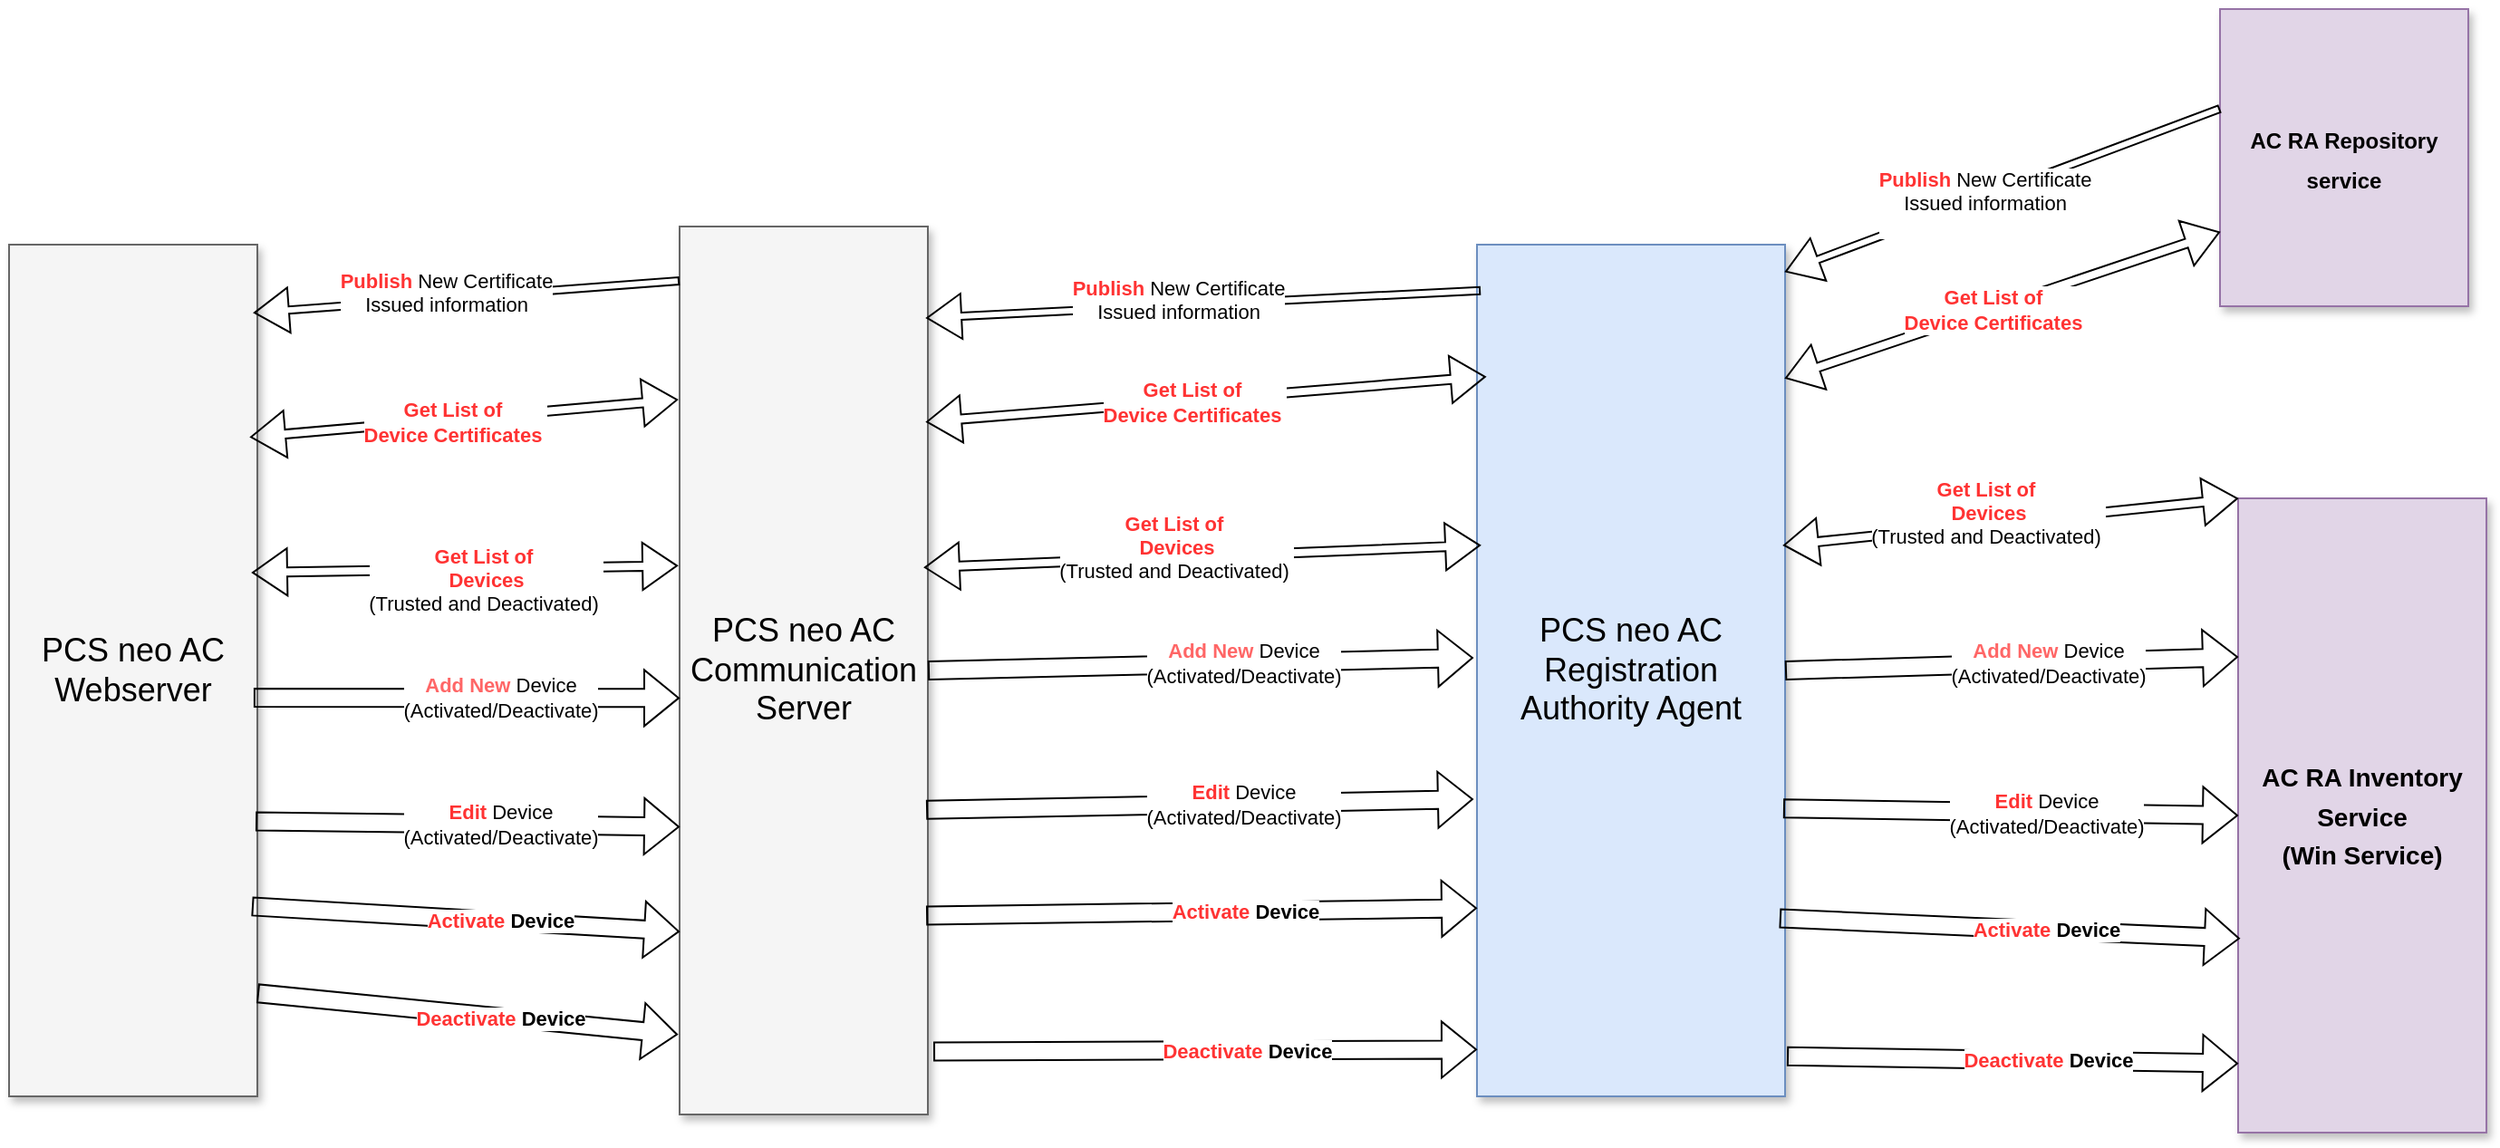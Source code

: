 <mxfile version="26.2.12">
  <diagram name="Page-1" id="90a13364-a465-7bf4-72fc-28e22215d7a0">
    <mxGraphModel dx="1428" dy="871" grid="1" gridSize="10" guides="1" tooltips="1" connect="1" arrows="1" fold="1" page="1" pageScale="1.5" pageWidth="1169" pageHeight="826" background="none" math="0" shadow="0">
      <root>
        <mxCell id="0" style=";html=1;" />
        <mxCell id="1" style=";html=1;" parent="0" />
        <mxCell id="3a17f1ce550125da-2" value="PCS neo AC Registration Authority Agent" style="whiteSpace=wrap;html=1;shadow=1;fontSize=18;fillColor=#dae8fc;strokeColor=#6c8ebf;" parent="1" vertex="1">
          <mxGeometry x="860" y="410" width="170" height="470" as="geometry" />
        </mxCell>
        <mxCell id="3a17f1ce550125da-8" value="PCS neo AC Communication Server" style="whiteSpace=wrap;html=1;shadow=1;fontSize=18;fillColor=#f5f5f5;strokeColor=#666666;" parent="1" vertex="1">
          <mxGeometry x="420" y="400" width="137" height="490" as="geometry" />
        </mxCell>
        <mxCell id="TgcMQ4FQ4k8ikJFSrqYq-2" value="&lt;b&gt;&lt;span style=&quot;font-size: 12px; text-wrap-mode: nowrap;&quot;&gt;AC RA Repository&lt;/span&gt;&lt;br style=&quot;padding: 0px; margin: 0px; font-size: 12px; text-wrap-mode: nowrap;&quot;&gt;&lt;span style=&quot;font-size: 12px; text-wrap-mode: nowrap;&quot;&gt;service&lt;/span&gt;&lt;/b&gt;" style="whiteSpace=wrap;html=1;shadow=1;fontSize=18;fillColor=#e1d5e7;strokeColor=#9673a6;" vertex="1" parent="1">
          <mxGeometry x="1270" y="280" width="137" height="164" as="geometry" />
        </mxCell>
        <mxCell id="TgcMQ4FQ4k8ikJFSrqYq-3" value="&lt;div&gt;&lt;font style=&quot;font-size: 14px;&quot;&gt;&lt;b&gt;AC RA Inventory Service&lt;/b&gt;&lt;/font&gt;&lt;/div&gt;&lt;div&gt;&lt;font style=&quot;font-size: 14px;&quot;&gt;&lt;b&gt;(Win Service)&lt;/b&gt;&lt;/font&gt;&lt;/div&gt;" style="whiteSpace=wrap;html=1;shadow=1;fontSize=18;fillColor=#e1d5e7;strokeColor=#9673a6;" vertex="1" parent="1">
          <mxGeometry x="1280" y="550" width="137" height="350" as="geometry" />
        </mxCell>
        <mxCell id="TgcMQ4FQ4k8ikJFSrqYq-4" value="PCS neo AC Webserver" style="whiteSpace=wrap;html=1;shadow=1;fontSize=18;fillColor=#f5f5f5;strokeColor=#666666;" vertex="1" parent="1">
          <mxGeometry x="50" y="410" width="137" height="470" as="geometry" />
        </mxCell>
        <mxCell id="TgcMQ4FQ4k8ikJFSrqYq-8" value="" style="shape=flexArrow;endArrow=classic;html=1;rounded=0;entryX=0.993;entryY=0.103;entryDx=0;entryDy=0;exitX=0.012;exitY=0.054;exitDx=0;exitDy=0;exitPerimeter=0;entryPerimeter=0;width=4;" edge="1" parent="1" source="3a17f1ce550125da-2" target="3a17f1ce550125da-8">
          <mxGeometry width="50" height="50" relative="1" as="geometry">
            <mxPoint x="450" y="490" as="sourcePoint" />
            <mxPoint x="500" y="440" as="targetPoint" />
          </mxGeometry>
        </mxCell>
        <mxCell id="TgcMQ4FQ4k8ikJFSrqYq-9" value="&lt;div&gt;&lt;div&gt;&lt;b&gt;&lt;font style=&quot;color: rgb(255, 51, 51);&quot;&gt;Publish&amp;nbsp;&lt;/font&gt;&lt;/b&gt;New Certificate&lt;div&gt;Issued information&lt;br&gt;&lt;div&gt;&lt;br&gt;&lt;/div&gt;&lt;/div&gt;&lt;/div&gt;&lt;/div&gt;" style="edgeLabel;html=1;align=center;verticalAlign=middle;resizable=0;points=[];" vertex="1" connectable="0" parent="TgcMQ4FQ4k8ikJFSrqYq-8">
          <mxGeometry x="0.097" y="3" relative="1" as="geometry">
            <mxPoint as="offset" />
          </mxGeometry>
        </mxCell>
        <mxCell id="TgcMQ4FQ4k8ikJFSrqYq-12" value="" style="shape=flexArrow;endArrow=classic;html=1;rounded=0;entryX=0.985;entryY=0.08;entryDx=0;entryDy=0;entryPerimeter=0;width=4;" edge="1" parent="1" target="TgcMQ4FQ4k8ikJFSrqYq-4">
          <mxGeometry width="50" height="50" relative="1" as="geometry">
            <mxPoint x="420" y="430" as="sourcePoint" />
            <mxPoint x="564" y="438" as="targetPoint" />
          </mxGeometry>
        </mxCell>
        <mxCell id="TgcMQ4FQ4k8ikJFSrqYq-13" value="&lt;b&gt;&lt;font style=&quot;color: rgb(255, 51, 51);&quot;&gt;Publish &lt;/font&gt;&lt;/b&gt;New Certificate&lt;div&gt;Issued information&lt;br&gt;&lt;div&gt;&lt;br&gt;&lt;/div&gt;&lt;/div&gt;" style="edgeLabel;html=1;align=center;verticalAlign=middle;resizable=0;points=[];" vertex="1" connectable="0" parent="TgcMQ4FQ4k8ikJFSrqYq-12">
          <mxGeometry x="0.097" y="3" relative="1" as="geometry">
            <mxPoint as="offset" />
          </mxGeometry>
        </mxCell>
        <mxCell id="TgcMQ4FQ4k8ikJFSrqYq-14" value="" style="shape=flexArrow;endArrow=classic;html=1;rounded=0;exitX=0;exitY=0.335;exitDx=0;exitDy=0;exitPerimeter=0;width=4;entryX=1;entryY=0.032;entryDx=0;entryDy=0;entryPerimeter=0;" edge="1" parent="1" source="TgcMQ4FQ4k8ikJFSrqYq-2" target="3a17f1ce550125da-2">
          <mxGeometry width="50" height="50" relative="1" as="geometry">
            <mxPoint x="872" y="435" as="sourcePoint" />
            <mxPoint x="564" y="438" as="targetPoint" />
          </mxGeometry>
        </mxCell>
        <mxCell id="TgcMQ4FQ4k8ikJFSrqYq-15" value="&lt;div&gt;&lt;div&gt;&lt;b&gt;&lt;font style=&quot;color: rgb(255, 51, 51);&quot;&gt;Publish&amp;nbsp;&lt;/font&gt;&lt;/b&gt;New Certificate&lt;div&gt;Issued information&lt;br&gt;&lt;div&gt;&lt;br&gt;&lt;/div&gt;&lt;/div&gt;&lt;/div&gt;&lt;/div&gt;" style="edgeLabel;html=1;align=center;verticalAlign=middle;resizable=0;points=[];" vertex="1" connectable="0" parent="TgcMQ4FQ4k8ikJFSrqYq-14">
          <mxGeometry x="0.097" y="3" relative="1" as="geometry">
            <mxPoint as="offset" />
          </mxGeometry>
        </mxCell>
        <mxCell id="TgcMQ4FQ4k8ikJFSrqYq-16" value="" style="shape=flexArrow;endArrow=classic;startArrow=classic;html=1;rounded=0;exitX=1;exitY=0.157;exitDx=0;exitDy=0;exitPerimeter=0;width=5;entryX=0;entryY=0.75;entryDx=0;entryDy=0;" edge="1" parent="1" source="3a17f1ce550125da-2" target="TgcMQ4FQ4k8ikJFSrqYq-2">
          <mxGeometry width="100" height="100" relative="1" as="geometry">
            <mxPoint x="1150" y="510" as="sourcePoint" />
            <mxPoint x="1250" y="410" as="targetPoint" />
          </mxGeometry>
        </mxCell>
        <mxCell id="TgcMQ4FQ4k8ikJFSrqYq-17" value="&lt;b&gt;&lt;font style=&quot;color: rgb(255, 51, 51);&quot;&gt;Get List of&amp;nbsp;&lt;/font&gt;&lt;/b&gt;&lt;div&gt;&lt;b&gt;&lt;font style=&quot;color: rgb(255, 51, 51);&quot;&gt;Device Certificates&amp;nbsp;&lt;/font&gt;&lt;/b&gt;&lt;/div&gt;" style="edgeLabel;html=1;align=center;verticalAlign=middle;resizable=0;points=[];" vertex="1" connectable="0" parent="TgcMQ4FQ4k8ikJFSrqYq-16">
          <mxGeometry x="-0.04" y="-1" relative="1" as="geometry">
            <mxPoint as="offset" />
          </mxGeometry>
        </mxCell>
        <mxCell id="TgcMQ4FQ4k8ikJFSrqYq-19" value="" style="shape=flexArrow;endArrow=classic;startArrow=classic;html=1;rounded=0;exitX=0.993;exitY=0.22;exitDx=0;exitDy=0;width=5;entryX=0.029;entryY=0.155;entryDx=0;entryDy=0;entryPerimeter=0;exitPerimeter=0;" edge="1" parent="1" source="3a17f1ce550125da-8" target="3a17f1ce550125da-2">
          <mxGeometry width="100" height="100" relative="1" as="geometry">
            <mxPoint x="557" y="530" as="sourcePoint" />
            <mxPoint x="767" y="390" as="targetPoint" />
          </mxGeometry>
        </mxCell>
        <mxCell id="TgcMQ4FQ4k8ikJFSrqYq-20" value="&lt;b&gt;&lt;font style=&quot;color: rgb(255, 51, 51);&quot;&gt;Get List of&amp;nbsp;&lt;/font&gt;&lt;/b&gt;&lt;div&gt;&lt;b&gt;&lt;font style=&quot;color: rgb(255, 51, 51);&quot;&gt;Device Certificates&amp;nbsp;&lt;/font&gt;&lt;/b&gt;&lt;/div&gt;" style="edgeLabel;html=1;align=center;verticalAlign=middle;resizable=0;points=[];" vertex="1" connectable="0" parent="TgcMQ4FQ4k8ikJFSrqYq-19">
          <mxGeometry x="-0.04" y="-1" relative="1" as="geometry">
            <mxPoint as="offset" />
          </mxGeometry>
        </mxCell>
        <mxCell id="TgcMQ4FQ4k8ikJFSrqYq-21" value="" style="shape=flexArrow;endArrow=classic;startArrow=classic;html=1;rounded=0;exitX=0.971;exitY=0.226;exitDx=0;exitDy=0;width=5;entryX=-0.007;entryY=0.195;entryDx=0;entryDy=0;exitPerimeter=0;entryPerimeter=0;" edge="1" parent="1" source="TgcMQ4FQ4k8ikJFSrqYq-4" target="3a17f1ce550125da-8">
          <mxGeometry width="100" height="100" relative="1" as="geometry">
            <mxPoint x="190" y="482.5" as="sourcePoint" />
            <mxPoint x="494" y="477.5" as="targetPoint" />
          </mxGeometry>
        </mxCell>
        <mxCell id="TgcMQ4FQ4k8ikJFSrqYq-22" value="&lt;b&gt;&lt;font style=&quot;color: rgb(255, 51, 51);&quot;&gt;Get List of&amp;nbsp;&lt;/font&gt;&lt;/b&gt;&lt;div&gt;&lt;b&gt;&lt;font style=&quot;color: rgb(255, 51, 51);&quot;&gt;Device Certificates&amp;nbsp;&lt;/font&gt;&lt;/b&gt;&lt;/div&gt;" style="edgeLabel;html=1;align=center;verticalAlign=middle;resizable=0;points=[];" vertex="1" connectable="0" parent="TgcMQ4FQ4k8ikJFSrqYq-21">
          <mxGeometry x="-0.04" y="-1" relative="1" as="geometry">
            <mxPoint as="offset" />
          </mxGeometry>
        </mxCell>
        <mxCell id="TgcMQ4FQ4k8ikJFSrqYq-23" value="" style="shape=flexArrow;endArrow=classic;startArrow=classic;html=1;rounded=0;exitX=0.994;exitY=0.353;exitDx=0;exitDy=0;exitPerimeter=0;width=5;entryX=0;entryY=0;entryDx=0;entryDy=0;" edge="1" parent="1" source="3a17f1ce550125da-2" target="TgcMQ4FQ4k8ikJFSrqYq-3">
          <mxGeometry width="100" height="100" relative="1" as="geometry">
            <mxPoint x="1040" y="553" as="sourcePoint" />
            <mxPoint x="1250" y="413" as="targetPoint" />
          </mxGeometry>
        </mxCell>
        <mxCell id="TgcMQ4FQ4k8ikJFSrqYq-29" value="&lt;span style=&quot;color: rgba(0, 0, 0, 0); font-family: monospace; font-size: 0px; text-align: start; background-color: rgb(236, 236, 236);&quot;&gt;%3CmxGraphModel%3E%3Croot%3E%3CmxCell%20id%3D%220%22%2F%3E%3CmxCell%20id%3D%221%22%20parent%3D%220%22%2F%3E%3CmxCell%20id%3D%222%22%20value%3D%22Get%20List%20of%26amp%3Bnbsp%3B%26lt%3Bdiv%26gt%3BDevice%20Certificates%26amp%3Bnbsp%3B%26lt%3B%2Fdiv%26gt%3B%22%20style%3D%22edgeLabel%3Bhtml%3D1%3Balign%3Dcenter%3BverticalAlign%3Dmiddle%3Bresizable%3D0%3Bpoints%3D%5B%5D%3B%22%20vertex%3D%221%22%20connectable%3D%220%22%20parent%3D%221%22%3E%3CmxGeometry%20x%3D%221131.333%22%20y%3D%22476.407%22%20as%3D%22geometry%22%2F%3E%3C%2FmxCell%3E%3C%2Froot%3E%3C%2FmxGraphModel%3E&lt;/span&gt;" style="edgeLabel;html=1;align=center;verticalAlign=middle;resizable=0;points=[];" vertex="1" connectable="0" parent="TgcMQ4FQ4k8ikJFSrqYq-23">
          <mxGeometry x="-0.078" y="4" relative="1" as="geometry">
            <mxPoint as="offset" />
          </mxGeometry>
        </mxCell>
        <mxCell id="TgcMQ4FQ4k8ikJFSrqYq-30" value="&lt;b&gt;&lt;font style=&quot;color: rgb(255, 51, 51);&quot;&gt;Get List of&amp;nbsp;&lt;/font&gt;&lt;/b&gt;&lt;div&gt;&lt;b&gt;&lt;font style=&quot;color: rgb(255, 51, 51);&quot;&gt;Devices&lt;/font&gt;&lt;/b&gt;&lt;/div&gt;&lt;div&gt;(Trusted and Deactivated)&amp;nbsp;&lt;/div&gt;" style="edgeLabel;html=1;align=center;verticalAlign=middle;resizable=0;points=[];" vertex="1" connectable="0" parent="TgcMQ4FQ4k8ikJFSrqYq-23">
          <mxGeometry x="-0.096" y="6" relative="1" as="geometry">
            <mxPoint as="offset" />
          </mxGeometry>
        </mxCell>
        <mxCell id="TgcMQ4FQ4k8ikJFSrqYq-31" value="" style="shape=flexArrow;endArrow=classic;startArrow=classic;html=1;rounded=0;width=5;entryX=0.012;entryY=0.353;entryDx=0;entryDy=0;entryPerimeter=0;exitX=0.985;exitY=0.384;exitDx=0;exitDy=0;exitPerimeter=0;" edge="1" parent="1" source="3a17f1ce550125da-8" target="3a17f1ce550125da-2">
          <mxGeometry width="100" height="100" relative="1" as="geometry">
            <mxPoint x="1044" y="622" as="sourcePoint" />
            <mxPoint x="1200" y="740" as="targetPoint" />
          </mxGeometry>
        </mxCell>
        <mxCell id="TgcMQ4FQ4k8ikJFSrqYq-32" value="&lt;span style=&quot;color: rgba(0, 0, 0, 0); font-family: monospace; font-size: 0px; text-align: start; background-color: rgb(236, 236, 236);&quot;&gt;%3CmxGraphModel%3E%3Croot%3E%3CmxCell%20id%3D%220%22%2F%3E%3CmxCell%20id%3D%221%22%20parent%3D%220%22%2F%3E%3CmxCell%20id%3D%222%22%20value%3D%22Get%20List%20of%26amp%3Bnbsp%3B%26lt%3Bdiv%26gt%3BDevice%20Certificates%26amp%3Bnbsp%3B%26lt%3B%2Fdiv%26gt%3B%22%20style%3D%22edgeLabel%3Bhtml%3D1%3Balign%3Dcenter%3BverticalAlign%3Dmiddle%3Bresizable%3D0%3Bpoints%3D%5B%5D%3B%22%20vertex%3D%221%22%20connectable%3D%220%22%20parent%3D%221%22%3E%3CmxGeometry%20x%3D%221131.333%22%20y%3D%22476.407%22%20as%3D%22geometry%22%2F%3E%3C%2FmxCell%3E%3C%2Froot%3E%3C%2FmxGraphModel%3E&lt;/span&gt;" style="edgeLabel;html=1;align=center;verticalAlign=middle;resizable=0;points=[];" vertex="1" connectable="0" parent="TgcMQ4FQ4k8ikJFSrqYq-31">
          <mxGeometry x="-0.078" y="4" relative="1" as="geometry">
            <mxPoint as="offset" />
          </mxGeometry>
        </mxCell>
        <mxCell id="TgcMQ4FQ4k8ikJFSrqYq-33" value="&lt;b&gt;&lt;font style=&quot;color: rgb(255, 51, 51);&quot;&gt;Get List of&amp;nbsp;&lt;/font&gt;&lt;/b&gt;&lt;div&gt;&lt;b&gt;&lt;font style=&quot;color: rgb(255, 51, 51);&quot;&gt;Devices&lt;/font&gt;&lt;/b&gt;&lt;/div&gt;&lt;div&gt;(Trusted and Deactivated)&amp;nbsp;&lt;/div&gt;" style="edgeLabel;html=1;align=center;verticalAlign=middle;resizable=0;points=[];" vertex="1" connectable="0" parent="TgcMQ4FQ4k8ikJFSrqYq-31">
          <mxGeometry x="-0.096" y="6" relative="1" as="geometry">
            <mxPoint as="offset" />
          </mxGeometry>
        </mxCell>
        <mxCell id="TgcMQ4FQ4k8ikJFSrqYq-34" value="" style="shape=flexArrow;endArrow=classic;startArrow=classic;html=1;rounded=0;width=5;entryX=0.978;entryY=0.385;entryDx=0;entryDy=0;entryPerimeter=0;exitX=-0.007;exitY=0.382;exitDx=0;exitDy=0;exitPerimeter=0;" edge="1" parent="1" source="3a17f1ce550125da-8" target="TgcMQ4FQ4k8ikJFSrqYq-4">
          <mxGeometry width="100" height="100" relative="1" as="geometry">
            <mxPoint x="565" y="567" as="sourcePoint" />
            <mxPoint x="871" y="563" as="targetPoint" />
          </mxGeometry>
        </mxCell>
        <mxCell id="TgcMQ4FQ4k8ikJFSrqYq-35" value="&lt;span style=&quot;color: rgba(0, 0, 0, 0); font-family: monospace; font-size: 0px; text-align: start; background-color: rgb(236, 236, 236);&quot;&gt;%3CmxGraphModel%3E%3Croot%3E%3CmxCell%20id%3D%220%22%2F%3E%3CmxCell%20id%3D%221%22%20parent%3D%220%22%2F%3E%3CmxCell%20id%3D%222%22%20value%3D%22Get%20List%20of%26amp%3Bnbsp%3B%26lt%3Bdiv%26gt%3BDevice%20Certificates%26amp%3Bnbsp%3B%26lt%3B%2Fdiv%26gt%3B%22%20style%3D%22edgeLabel%3Bhtml%3D1%3Balign%3Dcenter%3BverticalAlign%3Dmiddle%3Bresizable%3D0%3Bpoints%3D%5B%5D%3B%22%20vertex%3D%221%22%20connectable%3D%220%22%20parent%3D%221%22%3E%3CmxGeometry%20x%3D%221131.333%22%20y%3D%22476.407%22%20as%3D%22geometry%22%2F%3E%3C%2FmxCell%3E%3C%2Froot%3E%3C%2FmxGraphModel%3E&lt;/span&gt;" style="edgeLabel;html=1;align=center;verticalAlign=middle;resizable=0;points=[];" vertex="1" connectable="0" parent="TgcMQ4FQ4k8ikJFSrqYq-34">
          <mxGeometry x="-0.078" y="4" relative="1" as="geometry">
            <mxPoint as="offset" />
          </mxGeometry>
        </mxCell>
        <mxCell id="TgcMQ4FQ4k8ikJFSrqYq-36" value="&lt;b&gt;&lt;font style=&quot;color: rgb(255, 51, 51);&quot;&gt;Get List of&amp;nbsp;&lt;/font&gt;&lt;/b&gt;&lt;div&gt;&lt;b&gt;&lt;font style=&quot;color: rgb(255, 51, 51);&quot;&gt;Devices&lt;/font&gt;&lt;/b&gt;&lt;/div&gt;&lt;div&gt;(Trusted and Deactivated)&amp;nbsp;&lt;/div&gt;" style="edgeLabel;html=1;align=center;verticalAlign=middle;resizable=0;points=[];" vertex="1" connectable="0" parent="TgcMQ4FQ4k8ikJFSrqYq-34">
          <mxGeometry x="-0.096" y="6" relative="1" as="geometry">
            <mxPoint as="offset" />
          </mxGeometry>
        </mxCell>
        <mxCell id="TgcMQ4FQ4k8ikJFSrqYq-37" value="" style="shape=flexArrow;endArrow=classic;html=1;rounded=0;entryX=0;entryY=0.531;entryDx=0;entryDy=0;entryPerimeter=0;exitX=0.985;exitY=0.532;exitDx=0;exitDy=0;strokeWidth=1;exitPerimeter=0;" edge="1" parent="1" source="TgcMQ4FQ4k8ikJFSrqYq-4" target="3a17f1ce550125da-8">
          <mxGeometry width="50" height="50" relative="1" as="geometry">
            <mxPoint x="700" y="660" as="sourcePoint" />
            <mxPoint x="750" y="610" as="targetPoint" />
          </mxGeometry>
        </mxCell>
        <mxCell id="TgcMQ4FQ4k8ikJFSrqYq-38" value="&lt;b&gt;&lt;font style=&quot;color: rgb(255, 102, 102);&quot;&gt;Add New&lt;/font&gt;&lt;/b&gt; Device&lt;div&gt;(Activated/Deactivate)&lt;/div&gt;" style="edgeLabel;html=1;align=center;verticalAlign=middle;resizable=0;points=[];" vertex="1" connectable="0" parent="TgcMQ4FQ4k8ikJFSrqYq-37">
          <mxGeometry x="0.155" relative="1" as="geometry">
            <mxPoint as="offset" />
          </mxGeometry>
        </mxCell>
        <mxCell id="TgcMQ4FQ4k8ikJFSrqYq-39" value="" style="shape=flexArrow;endArrow=classic;html=1;rounded=0;entryX=-0.012;entryY=0.485;entryDx=0;entryDy=0;entryPerimeter=0;strokeWidth=1;exitX=1;exitY=0.5;exitDx=0;exitDy=0;" edge="1" parent="1" source="3a17f1ce550125da-8" target="3a17f1ce550125da-2">
          <mxGeometry width="50" height="50" relative="1" as="geometry">
            <mxPoint x="560" y="660" as="sourcePoint" />
            <mxPoint x="429" y="651" as="targetPoint" />
          </mxGeometry>
        </mxCell>
        <mxCell id="TgcMQ4FQ4k8ikJFSrqYq-40" value="&lt;b&gt;&lt;font style=&quot;color: rgb(255, 102, 102);&quot;&gt;Add New&lt;/font&gt;&lt;/b&gt;&amp;nbsp;Device&lt;div&gt;(Activated/Deactivate)&lt;/div&gt;" style="edgeLabel;html=1;align=center;verticalAlign=middle;resizable=0;points=[];" vertex="1" connectable="0" parent="TgcMQ4FQ4k8ikJFSrqYq-39">
          <mxGeometry x="0.155" relative="1" as="geometry">
            <mxPoint as="offset" />
          </mxGeometry>
        </mxCell>
        <mxCell id="TgcMQ4FQ4k8ikJFSrqYq-41" value="" style="shape=flexArrow;endArrow=classic;html=1;rounded=0;strokeWidth=1;exitX=1;exitY=0.5;exitDx=0;exitDy=0;entryX=0;entryY=0.25;entryDx=0;entryDy=0;" edge="1" parent="1" source="3a17f1ce550125da-2" target="TgcMQ4FQ4k8ikJFSrqYq-3">
          <mxGeometry width="50" height="50" relative="1" as="geometry">
            <mxPoint x="570" y="648" as="sourcePoint" />
            <mxPoint x="868" y="648" as="targetPoint" />
          </mxGeometry>
        </mxCell>
        <mxCell id="TgcMQ4FQ4k8ikJFSrqYq-42" value="&lt;b&gt;&lt;font style=&quot;color: rgb(255, 102, 102);&quot;&gt;Add New&lt;/font&gt;&lt;/b&gt;&amp;nbsp;Device&lt;div&gt;(Activated/Deactivate)&lt;/div&gt;" style="edgeLabel;html=1;align=center;verticalAlign=middle;resizable=0;points=[];" vertex="1" connectable="0" parent="TgcMQ4FQ4k8ikJFSrqYq-41">
          <mxGeometry x="0.155" relative="1" as="geometry">
            <mxPoint as="offset" />
          </mxGeometry>
        </mxCell>
        <mxCell id="TgcMQ4FQ4k8ikJFSrqYq-43" value="" style="shape=flexArrow;endArrow=classic;html=1;rounded=0;entryX=0;entryY=0.676;entryDx=0;entryDy=0;strokeWidth=1;exitX=0.993;exitY=0.677;exitDx=0;exitDy=0;exitPerimeter=0;entryPerimeter=0;" edge="1" parent="1" source="TgcMQ4FQ4k8ikJFSrqYq-4" target="3a17f1ce550125da-8">
          <mxGeometry width="50" height="50" relative="1" as="geometry">
            <mxPoint x="190" y="700" as="sourcePoint" />
            <mxPoint x="429" y="651" as="targetPoint" />
          </mxGeometry>
        </mxCell>
        <mxCell id="TgcMQ4FQ4k8ikJFSrqYq-44" value="&lt;b&gt;&lt;font style=&quot;color: rgb(255, 51, 51);&quot;&gt;Edit &lt;/font&gt;&lt;/b&gt;Device&lt;div&gt;(Activated/Deactivate)&lt;/div&gt;" style="edgeLabel;html=1;align=center;verticalAlign=middle;resizable=0;points=[];" vertex="1" connectable="0" parent="TgcMQ4FQ4k8ikJFSrqYq-43">
          <mxGeometry x="0.155" relative="1" as="geometry">
            <mxPoint as="offset" />
          </mxGeometry>
        </mxCell>
        <mxCell id="TgcMQ4FQ4k8ikJFSrqYq-47" value="" style="shape=flexArrow;endArrow=classic;html=1;rounded=0;entryX=-0.012;entryY=0.651;entryDx=0;entryDy=0;strokeWidth=1;entryPerimeter=0;exitX=0.993;exitY=0.657;exitDx=0;exitDy=0;exitPerimeter=0;" edge="1" parent="1" source="3a17f1ce550125da-8" target="3a17f1ce550125da-2">
          <mxGeometry width="50" height="50" relative="1" as="geometry">
            <mxPoint x="560" y="710" as="sourcePoint" />
            <mxPoint x="430" y="710" as="targetPoint" />
          </mxGeometry>
        </mxCell>
        <mxCell id="TgcMQ4FQ4k8ikJFSrqYq-48" value="&lt;b&gt;&lt;font style=&quot;color: rgb(255, 51, 51);&quot;&gt;Edit &lt;/font&gt;&lt;/b&gt;Device&lt;div&gt;(Activated/Deactivate)&lt;/div&gt;" style="edgeLabel;html=1;align=center;verticalAlign=middle;resizable=0;points=[];" vertex="1" connectable="0" parent="TgcMQ4FQ4k8ikJFSrqYq-47">
          <mxGeometry x="0.155" relative="1" as="geometry">
            <mxPoint as="offset" />
          </mxGeometry>
        </mxCell>
        <mxCell id="TgcMQ4FQ4k8ikJFSrqYq-49" value="" style="shape=flexArrow;endArrow=classic;html=1;rounded=0;exitX=0.994;exitY=0.662;exitDx=0;exitDy=0;strokeWidth=1;exitPerimeter=0;entryX=0;entryY=0.5;entryDx=0;entryDy=0;" edge="1" parent="1" source="3a17f1ce550125da-2" target="TgcMQ4FQ4k8ikJFSrqYq-3">
          <mxGeometry width="50" height="50" relative="1" as="geometry">
            <mxPoint x="568" y="717" as="sourcePoint" />
            <mxPoint x="873" y="715" as="targetPoint" />
          </mxGeometry>
        </mxCell>
        <mxCell id="TgcMQ4FQ4k8ikJFSrqYq-50" value="&lt;b&gt;&lt;font style=&quot;color: rgb(255, 51, 51);&quot;&gt;Edit &lt;/font&gt;&lt;/b&gt;Device&lt;div&gt;(Activated/Deactivate)&lt;/div&gt;" style="edgeLabel;html=1;align=center;verticalAlign=middle;resizable=0;points=[];" vertex="1" connectable="0" parent="TgcMQ4FQ4k8ikJFSrqYq-49">
          <mxGeometry x="0.155" relative="1" as="geometry">
            <mxPoint as="offset" />
          </mxGeometry>
        </mxCell>
        <mxCell id="TgcMQ4FQ4k8ikJFSrqYq-56" value="" style="shape=flexArrow;endArrow=classic;html=1;rounded=0;entryX=0;entryY=0.794;entryDx=0;entryDy=0;strokeWidth=1;exitX=0.978;exitY=0.777;exitDx=0;exitDy=0;exitPerimeter=0;entryPerimeter=0;" edge="1" parent="1" source="TgcMQ4FQ4k8ikJFSrqYq-4" target="3a17f1ce550125da-8">
          <mxGeometry width="50" height="50" relative="1" as="geometry">
            <mxPoint x="196" y="738" as="sourcePoint" />
            <mxPoint x="430" y="741" as="targetPoint" />
          </mxGeometry>
        </mxCell>
        <mxCell id="TgcMQ4FQ4k8ikJFSrqYq-57" value="&lt;font&gt;&lt;b style=&quot;&quot;&gt;&lt;font style=&quot;color: rgb(255, 51, 51);&quot;&gt;Activate &lt;/font&gt;&lt;font style=&quot;color: rgb(0, 0, 0);&quot;&gt;Device&lt;/font&gt;&lt;/b&gt;&lt;/font&gt;" style="edgeLabel;html=1;align=center;verticalAlign=middle;resizable=0;points=[];" vertex="1" connectable="0" parent="TgcMQ4FQ4k8ikJFSrqYq-56">
          <mxGeometry x="0.155" relative="1" as="geometry">
            <mxPoint as="offset" />
          </mxGeometry>
        </mxCell>
        <mxCell id="TgcMQ4FQ4k8ikJFSrqYq-59" value="" style="shape=flexArrow;endArrow=classic;html=1;rounded=0;entryX=-0.007;entryY=0.91;entryDx=0;entryDy=0;strokeWidth=1;exitX=1;exitY=0.879;exitDx=0;exitDy=0;exitPerimeter=0;entryPerimeter=0;" edge="1" parent="1" source="TgcMQ4FQ4k8ikJFSrqYq-4" target="3a17f1ce550125da-8">
          <mxGeometry width="50" height="50" relative="1" as="geometry">
            <mxPoint x="194" y="785" as="sourcePoint" />
            <mxPoint x="430" y="799" as="targetPoint" />
          </mxGeometry>
        </mxCell>
        <mxCell id="TgcMQ4FQ4k8ikJFSrqYq-60" value="&lt;font&gt;&lt;b style=&quot;&quot;&gt;&lt;font style=&quot;color: rgb(255, 51, 51);&quot;&gt;Deactivate &lt;/font&gt;&lt;font style=&quot;color: rgb(0, 0, 0);&quot;&gt;Device&lt;/font&gt;&lt;/b&gt;&lt;/font&gt;" style="edgeLabel;html=1;align=center;verticalAlign=middle;resizable=0;points=[];" vertex="1" connectable="0" parent="TgcMQ4FQ4k8ikJFSrqYq-59">
          <mxGeometry x="0.155" relative="1" as="geometry">
            <mxPoint as="offset" />
          </mxGeometry>
        </mxCell>
        <mxCell id="TgcMQ4FQ4k8ikJFSrqYq-62" value="" style="shape=flexArrow;endArrow=classic;html=1;rounded=0;entryX=0;entryY=0.779;entryDx=0;entryDy=0;strokeWidth=1;exitX=0.993;exitY=0.776;exitDx=0;exitDy=0;exitPerimeter=0;entryPerimeter=0;" edge="1" parent="1" source="3a17f1ce550125da-8" target="3a17f1ce550125da-2">
          <mxGeometry width="50" height="50" relative="1" as="geometry">
            <mxPoint x="194" y="785" as="sourcePoint" />
            <mxPoint x="430" y="799" as="targetPoint" />
          </mxGeometry>
        </mxCell>
        <mxCell id="TgcMQ4FQ4k8ikJFSrqYq-63" value="&lt;font&gt;&lt;b style=&quot;&quot;&gt;&lt;font style=&quot;color: rgb(255, 51, 51);&quot;&gt;Activate &lt;/font&gt;&lt;font style=&quot;color: rgb(0, 0, 0);&quot;&gt;Device&lt;/font&gt;&lt;/b&gt;&lt;/font&gt;" style="edgeLabel;html=1;align=center;verticalAlign=middle;resizable=0;points=[];" vertex="1" connectable="0" parent="TgcMQ4FQ4k8ikJFSrqYq-62">
          <mxGeometry x="0.155" relative="1" as="geometry">
            <mxPoint as="offset" />
          </mxGeometry>
        </mxCell>
        <mxCell id="TgcMQ4FQ4k8ikJFSrqYq-64" value="" style="shape=flexArrow;endArrow=classic;html=1;rounded=0;entryX=0.007;entryY=0.694;entryDx=0;entryDy=0;strokeWidth=1;exitX=0.982;exitY=0.791;exitDx=0;exitDy=0;exitPerimeter=0;entryPerimeter=0;" edge="1" parent="1" source="3a17f1ce550125da-2" target="TgcMQ4FQ4k8ikJFSrqYq-3">
          <mxGeometry width="50" height="50" relative="1" as="geometry">
            <mxPoint x="566" y="790" as="sourcePoint" />
            <mxPoint x="870" y="786" as="targetPoint" />
          </mxGeometry>
        </mxCell>
        <mxCell id="TgcMQ4FQ4k8ikJFSrqYq-65" value="&lt;font&gt;&lt;b style=&quot;&quot;&gt;&lt;font style=&quot;color: rgb(255, 51, 51);&quot;&gt;Activate &lt;/font&gt;&lt;font style=&quot;color: rgb(0, 0, 0);&quot;&gt;Device&lt;/font&gt;&lt;/b&gt;&lt;/font&gt;" style="edgeLabel;html=1;align=center;verticalAlign=middle;resizable=0;points=[];" vertex="1" connectable="0" parent="TgcMQ4FQ4k8ikJFSrqYq-64">
          <mxGeometry x="0.155" relative="1" as="geometry">
            <mxPoint as="offset" />
          </mxGeometry>
        </mxCell>
        <mxCell id="TgcMQ4FQ4k8ikJFSrqYq-66" value="" style="shape=flexArrow;endArrow=classic;html=1;rounded=0;entryX=0;entryY=0.945;entryDx=0;entryDy=0;strokeWidth=1;exitX=1.022;exitY=0.929;exitDx=0;exitDy=0;exitPerimeter=0;entryPerimeter=0;" edge="1" parent="1" source="3a17f1ce550125da-8" target="3a17f1ce550125da-2">
          <mxGeometry width="50" height="50" relative="1" as="geometry">
            <mxPoint x="197" y="833" as="sourcePoint" />
            <mxPoint x="429" y="856" as="targetPoint" />
          </mxGeometry>
        </mxCell>
        <mxCell id="TgcMQ4FQ4k8ikJFSrqYq-67" value="&lt;font&gt;&lt;b style=&quot;&quot;&gt;&lt;font style=&quot;color: rgb(255, 51, 51);&quot;&gt;Deactivate &lt;/font&gt;&lt;font style=&quot;color: rgb(0, 0, 0);&quot;&gt;Device&lt;/font&gt;&lt;/b&gt;&lt;/font&gt;" style="edgeLabel;html=1;align=center;verticalAlign=middle;resizable=0;points=[];" vertex="1" connectable="0" parent="TgcMQ4FQ4k8ikJFSrqYq-66">
          <mxGeometry x="0.155" relative="1" as="geometry">
            <mxPoint as="offset" />
          </mxGeometry>
        </mxCell>
        <mxCell id="TgcMQ4FQ4k8ikJFSrqYq-68" value="" style="shape=flexArrow;endArrow=classic;html=1;rounded=0;entryX=0;entryY=0.891;entryDx=0;entryDy=0;strokeWidth=1;entryPerimeter=0;exitX=1.006;exitY=0.953;exitDx=0;exitDy=0;exitPerimeter=0;" edge="1" parent="1" source="3a17f1ce550125da-2" target="TgcMQ4FQ4k8ikJFSrqYq-3">
          <mxGeometry width="50" height="50" relative="1" as="geometry">
            <mxPoint x="1030" y="860" as="sourcePoint" />
            <mxPoint x="1280" y="860" as="targetPoint" />
          </mxGeometry>
        </mxCell>
        <mxCell id="TgcMQ4FQ4k8ikJFSrqYq-69" value="&lt;font&gt;&lt;b style=&quot;&quot;&gt;&lt;font style=&quot;color: rgb(255, 51, 51);&quot;&gt;Deactivate &lt;/font&gt;&lt;font style=&quot;color: rgb(0, 0, 0);&quot;&gt;Device&lt;/font&gt;&lt;/b&gt;&lt;/font&gt;" style="edgeLabel;html=1;align=center;verticalAlign=middle;resizable=0;points=[];" vertex="1" connectable="0" parent="TgcMQ4FQ4k8ikJFSrqYq-68">
          <mxGeometry x="0.155" relative="1" as="geometry">
            <mxPoint as="offset" />
          </mxGeometry>
        </mxCell>
      </root>
    </mxGraphModel>
  </diagram>
</mxfile>
